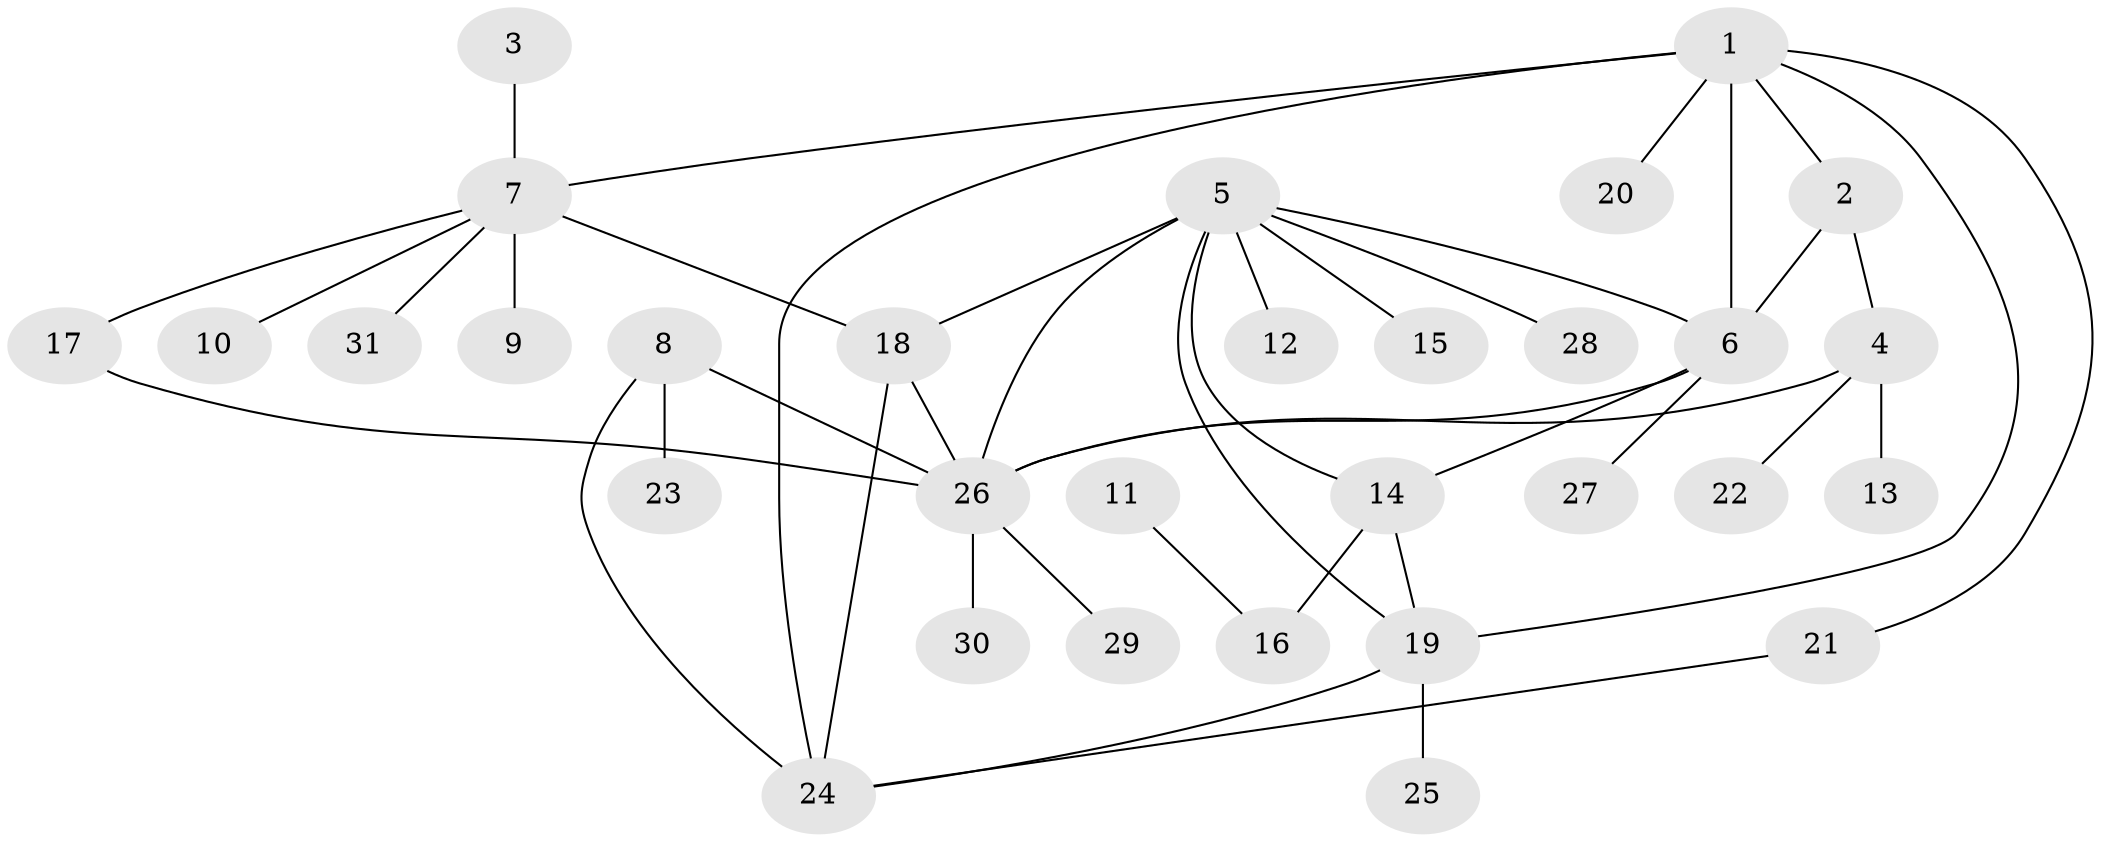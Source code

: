 // original degree distribution, {2: 0.14516129032258066, 11: 0.016129032258064516, 6: 0.04838709677419355, 9: 0.03225806451612903, 5: 0.03225806451612903, 4: 0.06451612903225806, 7: 0.04838709677419355, 1: 0.5806451612903226, 3: 0.03225806451612903}
// Generated by graph-tools (version 1.1) at 2025/02/03/09/25 03:02:49]
// undirected, 31 vertices, 43 edges
graph export_dot {
graph [start="1"]
  node [color=gray90,style=filled];
  1;
  2;
  3;
  4;
  5;
  6;
  7;
  8;
  9;
  10;
  11;
  12;
  13;
  14;
  15;
  16;
  17;
  18;
  19;
  20;
  21;
  22;
  23;
  24;
  25;
  26;
  27;
  28;
  29;
  30;
  31;
  1 -- 2 [weight=1.0];
  1 -- 6 [weight=1.0];
  1 -- 7 [weight=1.0];
  1 -- 19 [weight=1.0];
  1 -- 20 [weight=1.0];
  1 -- 21 [weight=1.0];
  1 -- 24 [weight=1.0];
  2 -- 4 [weight=1.0];
  2 -- 6 [weight=1.0];
  3 -- 7 [weight=1.0];
  4 -- 13 [weight=1.0];
  4 -- 22 [weight=1.0];
  4 -- 26 [weight=2.0];
  5 -- 6 [weight=1.0];
  5 -- 12 [weight=1.0];
  5 -- 14 [weight=1.0];
  5 -- 15 [weight=1.0];
  5 -- 18 [weight=1.0];
  5 -- 19 [weight=1.0];
  5 -- 26 [weight=1.0];
  5 -- 28 [weight=1.0];
  6 -- 14 [weight=1.0];
  6 -- 26 [weight=1.0];
  6 -- 27 [weight=1.0];
  7 -- 9 [weight=1.0];
  7 -- 10 [weight=1.0];
  7 -- 17 [weight=1.0];
  7 -- 18 [weight=2.0];
  7 -- 31 [weight=1.0];
  8 -- 23 [weight=1.0];
  8 -- 24 [weight=2.0];
  8 -- 26 [weight=1.0];
  11 -- 16 [weight=1.0];
  14 -- 16 [weight=1.0];
  14 -- 19 [weight=1.0];
  17 -- 26 [weight=1.0];
  18 -- 24 [weight=1.0];
  18 -- 26 [weight=1.0];
  19 -- 24 [weight=1.0];
  19 -- 25 [weight=1.0];
  21 -- 24 [weight=1.0];
  26 -- 29 [weight=1.0];
  26 -- 30 [weight=1.0];
}
